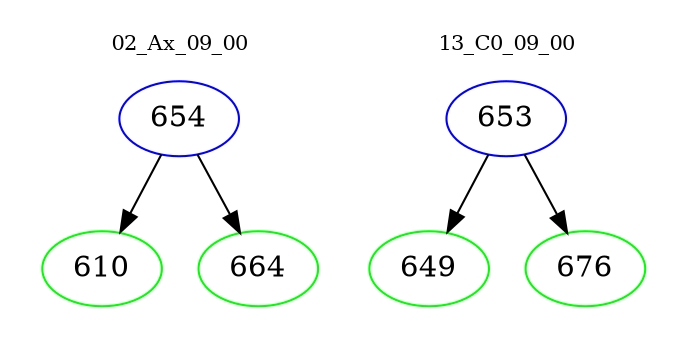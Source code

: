 digraph{
subgraph cluster_0 {
color = white
label = "02_Ax_09_00";
fontsize=10;
T0_654 [label="654", color="blue"]
T0_654 -> T0_610 [color="black"]
T0_610 [label="610", color="green"]
T0_654 -> T0_664 [color="black"]
T0_664 [label="664", color="green"]
}
subgraph cluster_1 {
color = white
label = "13_C0_09_00";
fontsize=10;
T1_653 [label="653", color="blue"]
T1_653 -> T1_649 [color="black"]
T1_649 [label="649", color="green"]
T1_653 -> T1_676 [color="black"]
T1_676 [label="676", color="green"]
}
}
